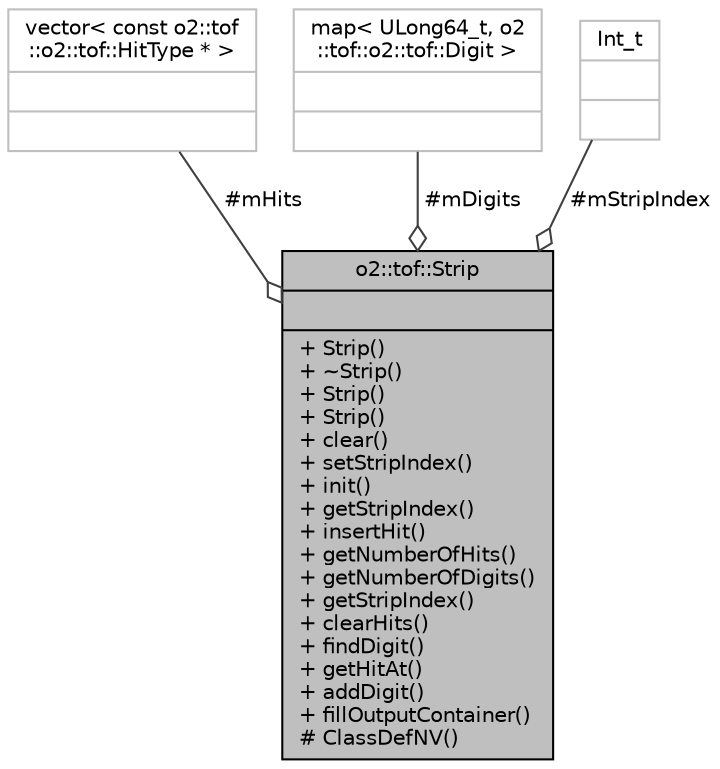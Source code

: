 digraph "o2::tof::Strip"
{
 // INTERACTIVE_SVG=YES
  bgcolor="transparent";
  edge [fontname="Helvetica",fontsize="10",labelfontname="Helvetica",labelfontsize="10"];
  node [fontname="Helvetica",fontsize="10",shape=record];
  Node1 [label="{o2::tof::Strip\n||+ Strip()\l+ ~Strip()\l+ Strip()\l+ Strip()\l+ clear()\l+ setStripIndex()\l+ init()\l+ getStripIndex()\l+ insertHit()\l+ getNumberOfHits()\l+ getNumberOfDigits()\l+ getStripIndex()\l+ clearHits()\l+ findDigit()\l+ getHitAt()\l+ addDigit()\l+ fillOutputContainer()\l# ClassDefNV()\l}",height=0.2,width=0.4,color="black", fillcolor="grey75", style="filled" fontcolor="black"];
  Node2 -> Node1 [color="grey25",fontsize="10",style="solid",label=" #mHits" ,arrowhead="odiamond",fontname="Helvetica"];
  Node2 [label="{vector\< const o2::tof\l::o2::tof::HitType * \>\n||}",height=0.2,width=0.4,color="grey75"];
  Node3 -> Node1 [color="grey25",fontsize="10",style="solid",label=" #mDigits" ,arrowhead="odiamond",fontname="Helvetica"];
  Node3 [label="{map\< ULong64_t, o2\l::tof::o2::tof::Digit \>\n||}",height=0.2,width=0.4,color="grey75"];
  Node4 -> Node1 [color="grey25",fontsize="10",style="solid",label=" #mStripIndex" ,arrowhead="odiamond",fontname="Helvetica"];
  Node4 [label="{Int_t\n||}",height=0.2,width=0.4,color="grey75"];
}
